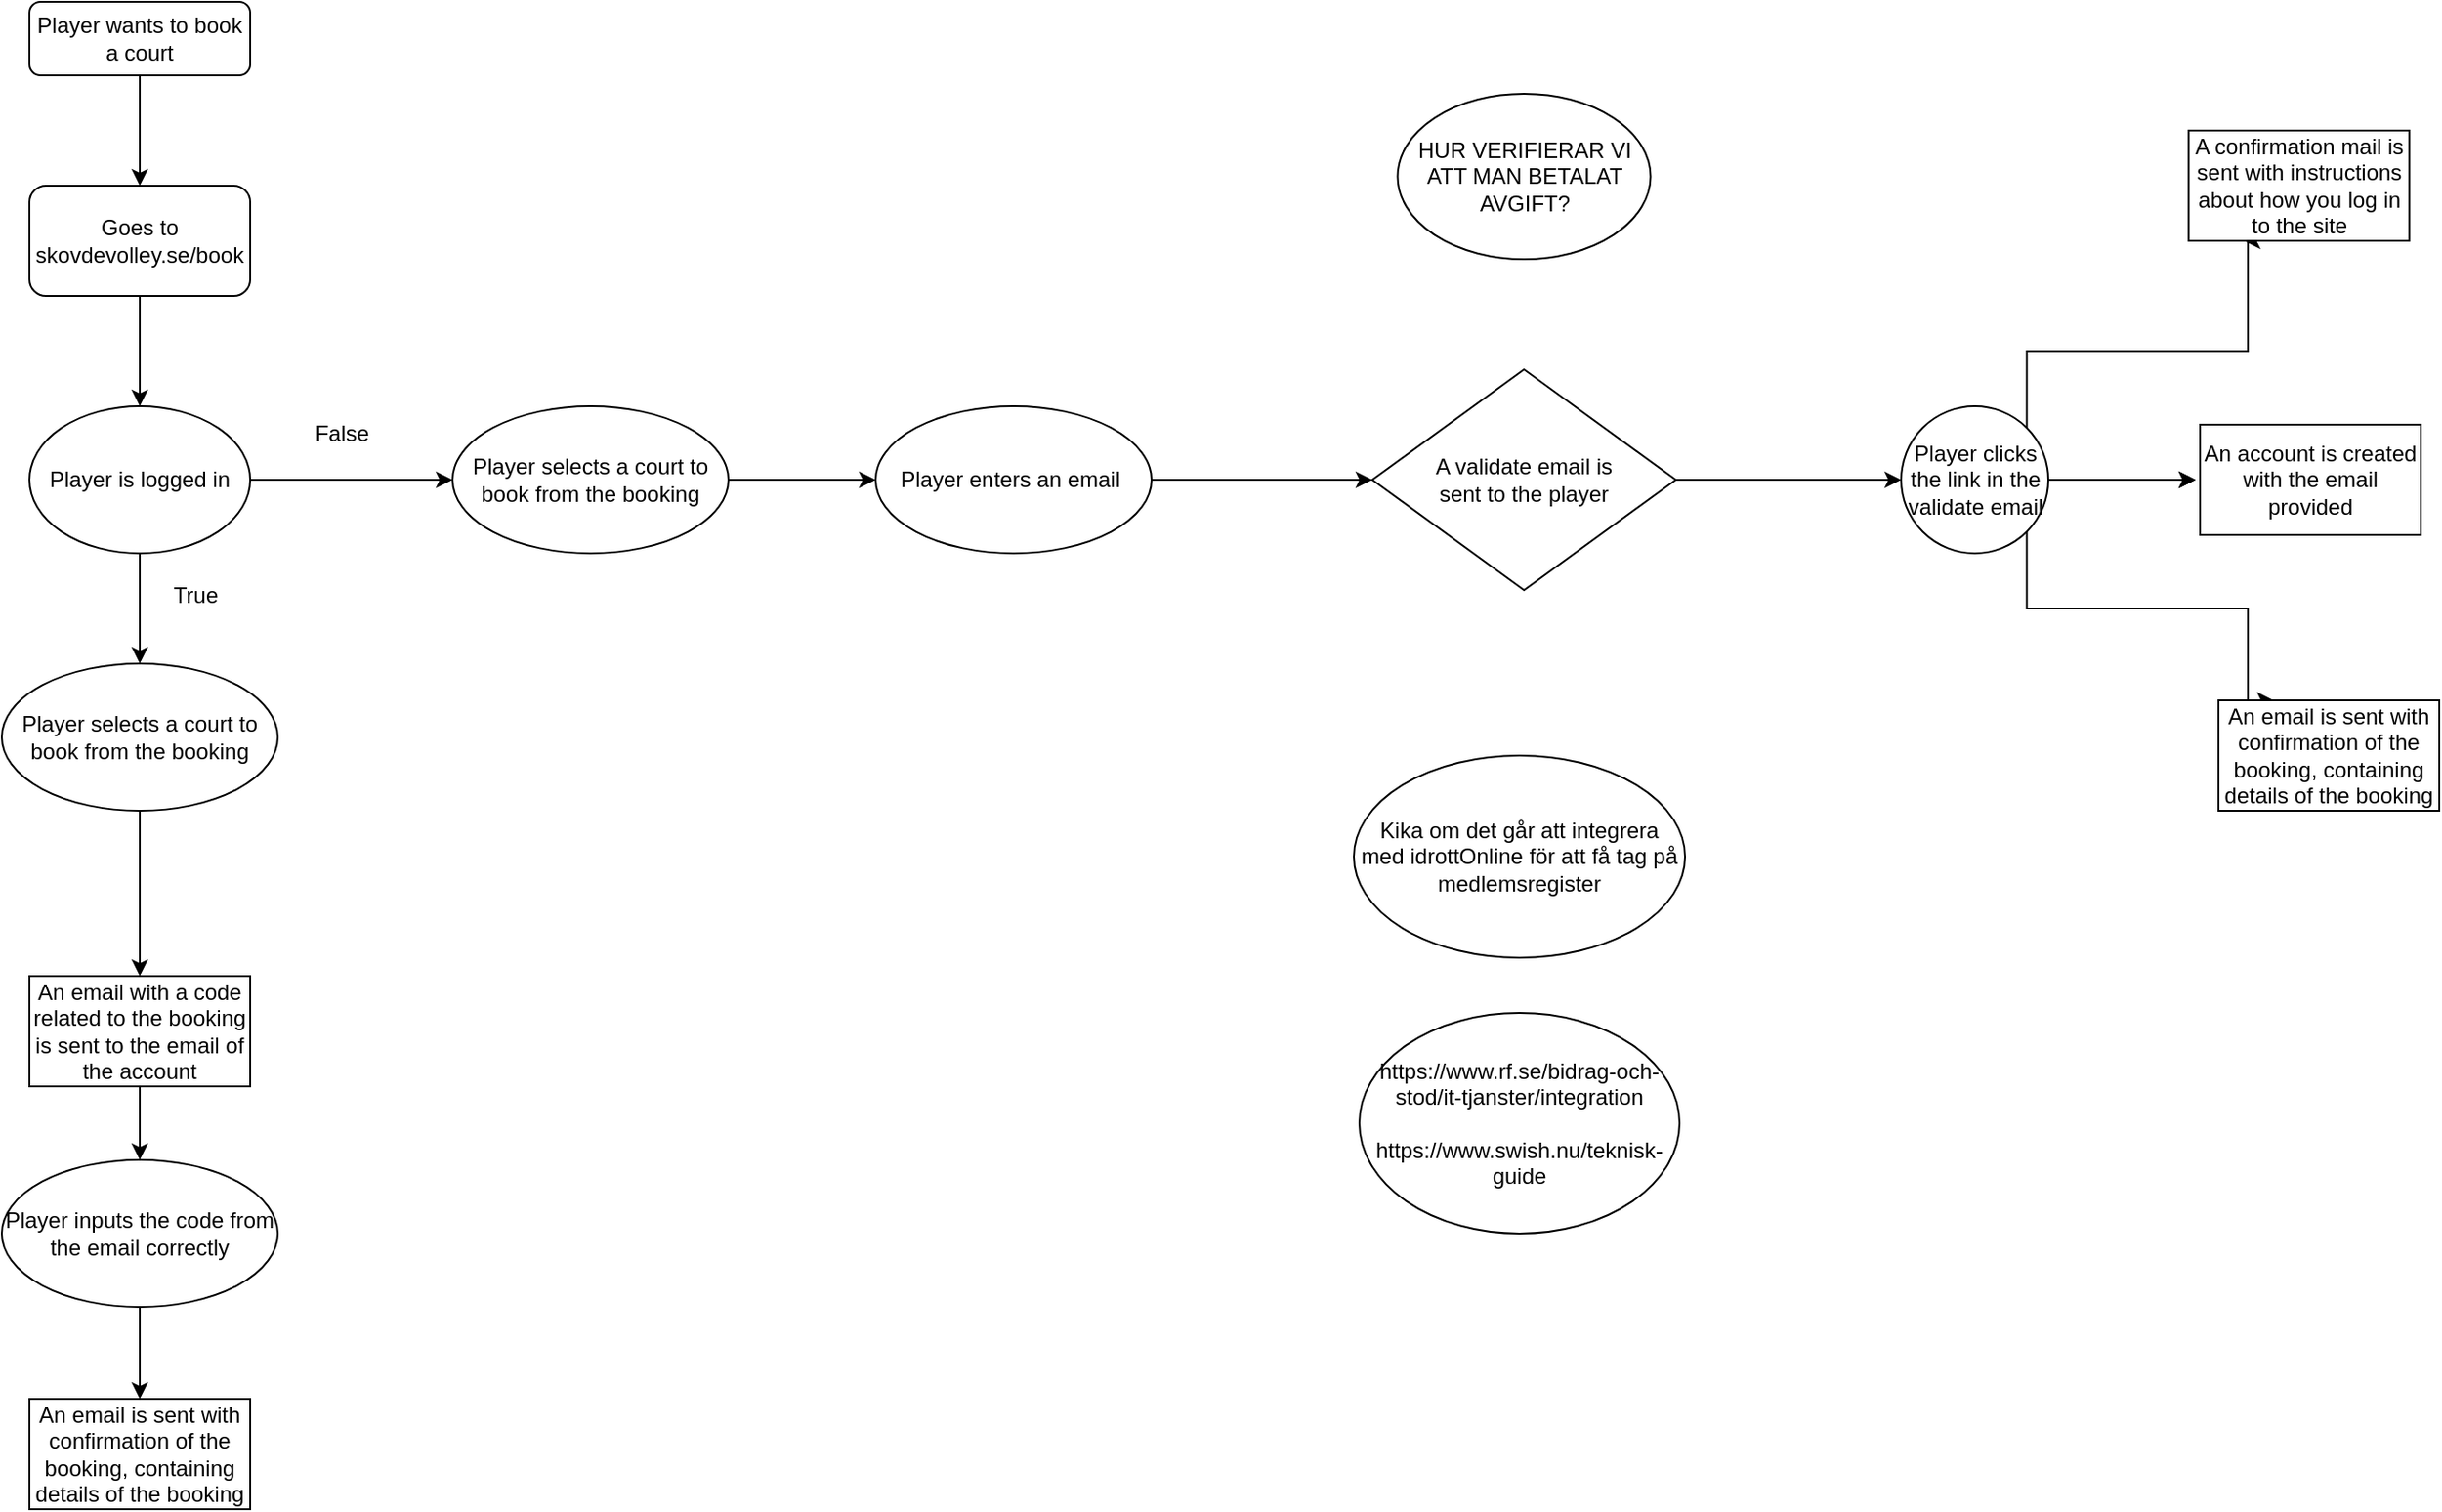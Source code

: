 <mxfile version="22.0.8" type="device" pages="4">
  <diagram id="C5RBs43oDa-KdzZeNtuy" name="Book a court">
    <mxGraphModel dx="1468" dy="988" grid="1" gridSize="10" guides="1" tooltips="1" connect="1" arrows="1" fold="1" page="1" pageScale="1" pageWidth="827" pageHeight="1169" math="0" shadow="0">
      <root>
        <mxCell id="WIyWlLk6GJQsqaUBKTNV-0" />
        <mxCell id="WIyWlLk6GJQsqaUBKTNV-1" parent="WIyWlLk6GJQsqaUBKTNV-0" />
        <mxCell id="4PB2bU1_YNXlQjG7xLYf-2" style="edgeStyle=orthogonalEdgeStyle;rounded=0;orthogonalLoop=1;jettySize=auto;html=1;exitX=0.5;exitY=1;exitDx=0;exitDy=0;entryX=0.5;entryY=0;entryDx=0;entryDy=0;" parent="WIyWlLk6GJQsqaUBKTNV-1" source="WIyWlLk6GJQsqaUBKTNV-3" target="4PB2bU1_YNXlQjG7xLYf-0" edge="1">
          <mxGeometry relative="1" as="geometry" />
        </mxCell>
        <mxCell id="WIyWlLk6GJQsqaUBKTNV-3" value="Player wants to book a court" style="rounded=1;whiteSpace=wrap;html=1;fontSize=12;glass=0;strokeWidth=1;shadow=0;" parent="WIyWlLk6GJQsqaUBKTNV-1" vertex="1">
          <mxGeometry x="160" y="80" width="120" height="40" as="geometry" />
        </mxCell>
        <mxCell id="4PB2bU1_YNXlQjG7xLYf-4" style="edgeStyle=orthogonalEdgeStyle;rounded=0;orthogonalLoop=1;jettySize=auto;html=1;exitX=0.5;exitY=1;exitDx=0;exitDy=0;entryX=0.5;entryY=0;entryDx=0;entryDy=0;" parent="WIyWlLk6GJQsqaUBKTNV-1" source="4PB2bU1_YNXlQjG7xLYf-0" target="4PB2bU1_YNXlQjG7xLYf-3" edge="1">
          <mxGeometry relative="1" as="geometry" />
        </mxCell>
        <mxCell id="4PB2bU1_YNXlQjG7xLYf-0" value="Goes to skovdevolley.se/book" style="rounded=1;whiteSpace=wrap;html=1;" parent="WIyWlLk6GJQsqaUBKTNV-1" vertex="1">
          <mxGeometry x="160" y="180" width="120" height="60" as="geometry" />
        </mxCell>
        <mxCell id="4PB2bU1_YNXlQjG7xLYf-5" style="edgeStyle=orthogonalEdgeStyle;rounded=0;orthogonalLoop=1;jettySize=auto;html=1;exitX=0.5;exitY=1;exitDx=0;exitDy=0;entryX=0.5;entryY=0;entryDx=0;entryDy=0;" parent="WIyWlLk6GJQsqaUBKTNV-1" source="4PB2bU1_YNXlQjG7xLYf-3" target="4PB2bU1_YNXlQjG7xLYf-40" edge="1">
          <mxGeometry relative="1" as="geometry">
            <mxPoint x="220" y="440" as="targetPoint" />
          </mxGeometry>
        </mxCell>
        <mxCell id="4PB2bU1_YNXlQjG7xLYf-7" style="edgeStyle=orthogonalEdgeStyle;rounded=0;orthogonalLoop=1;jettySize=auto;html=1;exitX=1;exitY=0.5;exitDx=0;exitDy=0;entryX=0;entryY=0.5;entryDx=0;entryDy=0;" parent="WIyWlLk6GJQsqaUBKTNV-1" source="4PB2bU1_YNXlQjG7xLYf-3" target="4PB2bU1_YNXlQjG7xLYf-9" edge="1">
          <mxGeometry relative="1" as="geometry">
            <mxPoint x="390" y="340" as="targetPoint" />
          </mxGeometry>
        </mxCell>
        <mxCell id="4PB2bU1_YNXlQjG7xLYf-3" value="Player is logged in" style="ellipse;whiteSpace=wrap;html=1;" parent="WIyWlLk6GJQsqaUBKTNV-1" vertex="1">
          <mxGeometry x="160" y="300" width="120" height="80" as="geometry" />
        </mxCell>
        <mxCell id="4PB2bU1_YNXlQjG7xLYf-6" value="True" style="text;html=1;align=center;verticalAlign=middle;resizable=0;points=[];autosize=1;strokeColor=none;fillColor=none;" parent="WIyWlLk6GJQsqaUBKTNV-1" vertex="1">
          <mxGeometry x="225" y="388" width="50" height="30" as="geometry" />
        </mxCell>
        <mxCell id="4PB2bU1_YNXlQjG7xLYf-8" value="False" style="text;html=1;strokeColor=none;fillColor=none;align=center;verticalAlign=middle;whiteSpace=wrap;rounded=0;" parent="WIyWlLk6GJQsqaUBKTNV-1" vertex="1">
          <mxGeometry x="300" y="300" width="60" height="30" as="geometry" />
        </mxCell>
        <mxCell id="4PB2bU1_YNXlQjG7xLYf-12" value="" style="edgeStyle=orthogonalEdgeStyle;rounded=0;orthogonalLoop=1;jettySize=auto;html=1;" parent="WIyWlLk6GJQsqaUBKTNV-1" source="4PB2bU1_YNXlQjG7xLYf-9" target="4PB2bU1_YNXlQjG7xLYf-11" edge="1">
          <mxGeometry relative="1" as="geometry" />
        </mxCell>
        <mxCell id="4PB2bU1_YNXlQjG7xLYf-9" value="Player selects a court to book from the booking" style="ellipse;whiteSpace=wrap;html=1;" parent="WIyWlLk6GJQsqaUBKTNV-1" vertex="1">
          <mxGeometry x="390" y="300" width="150" height="80" as="geometry" />
        </mxCell>
        <mxCell id="4PB2bU1_YNXlQjG7xLYf-16" value="" style="edgeStyle=orthogonalEdgeStyle;rounded=0;orthogonalLoop=1;jettySize=auto;html=1;" parent="WIyWlLk6GJQsqaUBKTNV-1" source="4PB2bU1_YNXlQjG7xLYf-11" target="4PB2bU1_YNXlQjG7xLYf-15" edge="1">
          <mxGeometry relative="1" as="geometry" />
        </mxCell>
        <mxCell id="4PB2bU1_YNXlQjG7xLYf-11" value="Player enters an email&amp;nbsp;" style="ellipse;whiteSpace=wrap;html=1;" parent="WIyWlLk6GJQsqaUBKTNV-1" vertex="1">
          <mxGeometry x="620" y="300" width="150" height="80" as="geometry" />
        </mxCell>
        <mxCell id="4PB2bU1_YNXlQjG7xLYf-20" value="" style="edgeStyle=orthogonalEdgeStyle;rounded=0;orthogonalLoop=1;jettySize=auto;html=1;" parent="WIyWlLk6GJQsqaUBKTNV-1" source="4PB2bU1_YNXlQjG7xLYf-15" target="4PB2bU1_YNXlQjG7xLYf-19" edge="1">
          <mxGeometry relative="1" as="geometry" />
        </mxCell>
        <mxCell id="4PB2bU1_YNXlQjG7xLYf-15" value="A validate email is &lt;br&gt;sent to the player" style="rhombus;whiteSpace=wrap;html=1;" parent="WIyWlLk6GJQsqaUBKTNV-1" vertex="1">
          <mxGeometry x="890" y="280" width="165" height="120" as="geometry" />
        </mxCell>
        <mxCell id="4PB2bU1_YNXlQjG7xLYf-24" value="" style="edgeStyle=orthogonalEdgeStyle;rounded=0;orthogonalLoop=1;jettySize=auto;html=1;" parent="WIyWlLk6GJQsqaUBKTNV-1" source="4PB2bU1_YNXlQjG7xLYf-19" edge="1">
          <mxGeometry relative="1" as="geometry">
            <mxPoint x="1337.5" y="340" as="targetPoint" />
          </mxGeometry>
        </mxCell>
        <mxCell id="4PB2bU1_YNXlQjG7xLYf-28" value="" style="edgeStyle=orthogonalEdgeStyle;rounded=0;orthogonalLoop=1;jettySize=auto;html=1;" parent="WIyWlLk6GJQsqaUBKTNV-1" source="4PB2bU1_YNXlQjG7xLYf-19" edge="1">
          <mxGeometry relative="1" as="geometry">
            <mxPoint x="1337.5" y="340" as="targetPoint" />
          </mxGeometry>
        </mxCell>
        <mxCell id="4PB2bU1_YNXlQjG7xLYf-29" value="" style="edgeStyle=orthogonalEdgeStyle;rounded=0;orthogonalLoop=1;jettySize=auto;html=1;" parent="WIyWlLk6GJQsqaUBKTNV-1" source="4PB2bU1_YNXlQjG7xLYf-19" edge="1">
          <mxGeometry relative="1" as="geometry">
            <mxPoint x="1337.5" y="340" as="targetPoint" />
          </mxGeometry>
        </mxCell>
        <mxCell id="4PB2bU1_YNXlQjG7xLYf-32" style="edgeStyle=orthogonalEdgeStyle;rounded=0;orthogonalLoop=1;jettySize=auto;html=1;exitX=1;exitY=0;exitDx=0;exitDy=0;entryX=0.25;entryY=1;entryDx=0;entryDy=0;" parent="WIyWlLk6GJQsqaUBKTNV-1" source="4PB2bU1_YNXlQjG7xLYf-19" target="4PB2bU1_YNXlQjG7xLYf-34" edge="1">
          <mxGeometry relative="1" as="geometry">
            <mxPoint x="1370" y="240" as="targetPoint" />
            <Array as="points">
              <mxPoint x="1246" y="270" />
              <mxPoint x="1366" y="270" />
              <mxPoint x="1366" y="210" />
            </Array>
          </mxGeometry>
        </mxCell>
        <mxCell id="4PB2bU1_YNXlQjG7xLYf-33" style="edgeStyle=orthogonalEdgeStyle;rounded=0;orthogonalLoop=1;jettySize=auto;html=1;exitX=1;exitY=1;exitDx=0;exitDy=0;entryX=0.25;entryY=0;entryDx=0;entryDy=0;" parent="WIyWlLk6GJQsqaUBKTNV-1" source="4PB2bU1_YNXlQjG7xLYf-19" target="4PB2bU1_YNXlQjG7xLYf-38" edge="1">
          <mxGeometry relative="1" as="geometry">
            <mxPoint x="1365.625" y="457.5" as="targetPoint" />
            <Array as="points">
              <mxPoint x="1246" y="410" />
              <mxPoint x="1366" y="410" />
              <mxPoint x="1366" y="460" />
            </Array>
          </mxGeometry>
        </mxCell>
        <mxCell id="4PB2bU1_YNXlQjG7xLYf-19" value="Player clicks the link in the validate email" style="ellipse;whiteSpace=wrap;html=1;" parent="WIyWlLk6GJQsqaUBKTNV-1" vertex="1">
          <mxGeometry x="1177.5" y="300" width="80" height="80" as="geometry" />
        </mxCell>
        <mxCell id="4PB2bU1_YNXlQjG7xLYf-34" value="A confirmation mail is sent with instructions about how you log in to the site" style="whiteSpace=wrap;html=1;" parent="WIyWlLk6GJQsqaUBKTNV-1" vertex="1">
          <mxGeometry x="1333.75" y="150" width="120" height="60" as="geometry" />
        </mxCell>
        <mxCell id="4PB2bU1_YNXlQjG7xLYf-36" value="An account is created with the email provided" style="rounded=0;whiteSpace=wrap;html=1;" parent="WIyWlLk6GJQsqaUBKTNV-1" vertex="1">
          <mxGeometry x="1340" y="310" width="120" height="60" as="geometry" />
        </mxCell>
        <mxCell id="4PB2bU1_YNXlQjG7xLYf-38" value="An email is sent with confirmation of the booking, containing details of the booking" style="whiteSpace=wrap;html=1;" parent="WIyWlLk6GJQsqaUBKTNV-1" vertex="1">
          <mxGeometry x="1350" y="460" width="120" height="60" as="geometry" />
        </mxCell>
        <mxCell id="4PB2bU1_YNXlQjG7xLYf-42" value="" style="edgeStyle=orthogonalEdgeStyle;rounded=0;orthogonalLoop=1;jettySize=auto;html=1;" parent="WIyWlLk6GJQsqaUBKTNV-1" source="4PB2bU1_YNXlQjG7xLYf-40" target="4PB2bU1_YNXlQjG7xLYf-41" edge="1">
          <mxGeometry relative="1" as="geometry" />
        </mxCell>
        <mxCell id="4PB2bU1_YNXlQjG7xLYf-40" value="Player selects a court to book from the booking" style="ellipse;whiteSpace=wrap;html=1;" parent="WIyWlLk6GJQsqaUBKTNV-1" vertex="1">
          <mxGeometry x="145" y="440" width="150" height="80" as="geometry" />
        </mxCell>
        <mxCell id="4PB2bU1_YNXlQjG7xLYf-46" style="edgeStyle=orthogonalEdgeStyle;rounded=0;orthogonalLoop=1;jettySize=auto;html=1;entryX=0.5;entryY=0;entryDx=0;entryDy=0;" parent="WIyWlLk6GJQsqaUBKTNV-1" source="4PB2bU1_YNXlQjG7xLYf-41" target="4PB2bU1_YNXlQjG7xLYf-45" edge="1">
          <mxGeometry relative="1" as="geometry" />
        </mxCell>
        <mxCell id="4PB2bU1_YNXlQjG7xLYf-41" value="An email with a code related to the booking is sent to the email of the account" style="whiteSpace=wrap;html=1;" parent="WIyWlLk6GJQsqaUBKTNV-1" vertex="1">
          <mxGeometry x="160" y="610" width="120" height="60" as="geometry" />
        </mxCell>
        <mxCell id="4PB2bU1_YNXlQjG7xLYf-48" style="edgeStyle=orthogonalEdgeStyle;rounded=0;orthogonalLoop=1;jettySize=auto;html=1;entryX=0.5;entryY=0;entryDx=0;entryDy=0;" parent="WIyWlLk6GJQsqaUBKTNV-1" source="4PB2bU1_YNXlQjG7xLYf-45" target="4PB2bU1_YNXlQjG7xLYf-49" edge="1">
          <mxGeometry relative="1" as="geometry">
            <mxPoint x="220" y="840" as="targetPoint" />
          </mxGeometry>
        </mxCell>
        <mxCell id="4PB2bU1_YNXlQjG7xLYf-45" value="Player inputs the code from the email correctly" style="ellipse;whiteSpace=wrap;html=1;" parent="WIyWlLk6GJQsqaUBKTNV-1" vertex="1">
          <mxGeometry x="145" y="710" width="150" height="80" as="geometry" />
        </mxCell>
        <mxCell id="4PB2bU1_YNXlQjG7xLYf-49" value="An email is sent with confirmation of the booking, containing details of the booking" style="whiteSpace=wrap;html=1;" parent="WIyWlLk6GJQsqaUBKTNV-1" vertex="1">
          <mxGeometry x="160" y="840" width="120" height="60" as="geometry" />
        </mxCell>
        <mxCell id="Bks4ob9Q867alq6zcvI_-0" value="HUR VERIFIERAR VI ATT MAN BETALAT AVGIFT?" style="ellipse;whiteSpace=wrap;html=1;" parent="WIyWlLk6GJQsqaUBKTNV-1" vertex="1">
          <mxGeometry x="903.75" y="130" width="137.5" height="90" as="geometry" />
        </mxCell>
        <mxCell id="dcG9m_TRaosMfiAb5hAf-0" value="Kika om det går att integrera med idrottOnline för att få tag på medlemsregister" style="ellipse;whiteSpace=wrap;html=1;" vertex="1" parent="WIyWlLk6GJQsqaUBKTNV-1">
          <mxGeometry x="880" y="490" width="180" height="110" as="geometry" />
        </mxCell>
        <mxCell id="dcG9m_TRaosMfiAb5hAf-1" value="https://www.rf.se/bidrag-och-stod/it-tjanster/integration&lt;br&gt;&lt;br&gt;https://www.swish.nu/teknisk-guide" style="ellipse;whiteSpace=wrap;html=1;" vertex="1" parent="WIyWlLk6GJQsqaUBKTNV-1">
          <mxGeometry x="883" y="630" width="174" height="120" as="geometry" />
        </mxCell>
      </root>
    </mxGraphModel>
  </diagram>
  <diagram id="RLeNbboQRWpYOaVrQTZm" name="Cancel Booking">
    <mxGraphModel dx="954" dy="642" grid="1" gridSize="10" guides="1" tooltips="1" connect="1" arrows="1" fold="1" page="1" pageScale="1" pageWidth="827" pageHeight="1169" math="0" shadow="0">
      <root>
        <mxCell id="0" />
        <mxCell id="1" parent="0" />
      </root>
    </mxGraphModel>
  </diagram>
  <diagram id="37XI8wGH_Dz90hpFk5_w" name="View Bookings">
    <mxGraphModel dx="954" dy="642" grid="1" gridSize="10" guides="1" tooltips="1" connect="1" arrows="1" fold="1" page="1" pageScale="1" pageWidth="827" pageHeight="1169" math="0" shadow="0">
      <root>
        <mxCell id="0" />
        <mxCell id="1" parent="0" />
      </root>
    </mxGraphModel>
  </diagram>
  <diagram id="9q8ck5jDxl6MJ1MQBh4C" name="Login to account">
    <mxGraphModel dx="954" dy="642" grid="1" gridSize="10" guides="1" tooltips="1" connect="1" arrows="1" fold="1" page="1" pageScale="1" pageWidth="827" pageHeight="1169" math="0" shadow="0">
      <root>
        <mxCell id="0" />
        <mxCell id="1" parent="0" />
        <mxCell id="0H2_YPBNoQDLuNR3I9r5-3" value="" style="edgeStyle=orthogonalEdgeStyle;rounded=0;orthogonalLoop=1;jettySize=auto;html=1;" edge="1" parent="1" source="0H2_YPBNoQDLuNR3I9r5-1" target="0H2_YPBNoQDLuNR3I9r5-2">
          <mxGeometry relative="1" as="geometry" />
        </mxCell>
        <mxCell id="0H2_YPBNoQDLuNR3I9r5-1" value="Player wants to login to their account" style="ellipse;whiteSpace=wrap;html=1;" vertex="1" parent="1">
          <mxGeometry x="280" y="70" width="120" height="80" as="geometry" />
        </mxCell>
        <mxCell id="0H2_YPBNoQDLuNR3I9r5-5" value="" style="edgeStyle=orthogonalEdgeStyle;rounded=0;orthogonalLoop=1;jettySize=auto;html=1;" edge="1" parent="1" source="0H2_YPBNoQDLuNR3I9r5-2" target="0H2_YPBNoQDLuNR3I9r5-4">
          <mxGeometry relative="1" as="geometry" />
        </mxCell>
        <mxCell id="0H2_YPBNoQDLuNR3I9r5-2" value="Player goes to skovdevolley and clicks Login" style="ellipse;whiteSpace=wrap;html=1;" vertex="1" parent="1">
          <mxGeometry x="280" y="230" width="120" height="80" as="geometry" />
        </mxCell>
        <mxCell id="hAa-sb2COmQGeav8OH1X-4" value="" style="edgeStyle=orthogonalEdgeStyle;rounded=0;orthogonalLoop=1;jettySize=auto;html=1;" edge="1" parent="1" source="0H2_YPBNoQDLuNR3I9r5-4" target="hAa-sb2COmQGeav8OH1X-3">
          <mxGeometry relative="1" as="geometry" />
        </mxCell>
        <mxCell id="0H2_YPBNoQDLuNR3I9r5-4" value="Player inputs email, and clicks submit" style="ellipse;whiteSpace=wrap;html=1;" vertex="1" parent="1">
          <mxGeometry x="280" y="390" width="120" height="80" as="geometry" />
        </mxCell>
        <mxCell id="hAa-sb2COmQGeav8OH1X-6" value="" style="edgeStyle=orthogonalEdgeStyle;rounded=0;orthogonalLoop=1;jettySize=auto;html=1;" edge="1" parent="1" source="hAa-sb2COmQGeav8OH1X-3" target="hAa-sb2COmQGeav8OH1X-5">
          <mxGeometry relative="1" as="geometry" />
        </mxCell>
        <mxCell id="hAa-sb2COmQGeav8OH1X-9" value="" style="edgeStyle=orthogonalEdgeStyle;rounded=0;orthogonalLoop=1;jettySize=auto;html=1;" edge="1" parent="1" source="hAa-sb2COmQGeav8OH1X-3" target="hAa-sb2COmQGeav8OH1X-8">
          <mxGeometry relative="1" as="geometry" />
        </mxCell>
        <mxCell id="hAa-sb2COmQGeav8OH1X-3" value="The email is connected to an account" style="whiteSpace=wrap;html=1;" vertex="1" parent="1">
          <mxGeometry x="280" y="560" width="120" height="60" as="geometry" />
        </mxCell>
        <mxCell id="hAa-sb2COmQGeav8OH1X-5" value="An email with a login link is sent to the email, to allow the player to log in" style="whiteSpace=wrap;html=1;" vertex="1" parent="1">
          <mxGeometry x="280" y="700" width="120" height="60" as="geometry" />
        </mxCell>
        <mxCell id="hAa-sb2COmQGeav8OH1X-7" value="True" style="text;html=1;strokeColor=none;fillColor=none;align=center;verticalAlign=middle;whiteSpace=wrap;rounded=0;" vertex="1" parent="1">
          <mxGeometry x="354" y="640" width="60" height="30" as="geometry" />
        </mxCell>
        <mxCell id="hAa-sb2COmQGeav8OH1X-8" value="An email with a link to create an account is sent to the player" style="whiteSpace=wrap;html=1;" vertex="1" parent="1">
          <mxGeometry x="480" y="560" width="120" height="60" as="geometry" />
        </mxCell>
        <mxCell id="hAa-sb2COmQGeav8OH1X-10" value="False" style="text;html=1;strokeColor=none;fillColor=none;align=center;verticalAlign=middle;whiteSpace=wrap;rounded=0;" vertex="1" parent="1">
          <mxGeometry x="414" y="555" width="60" height="30" as="geometry" />
        </mxCell>
      </root>
    </mxGraphModel>
  </diagram>
</mxfile>
